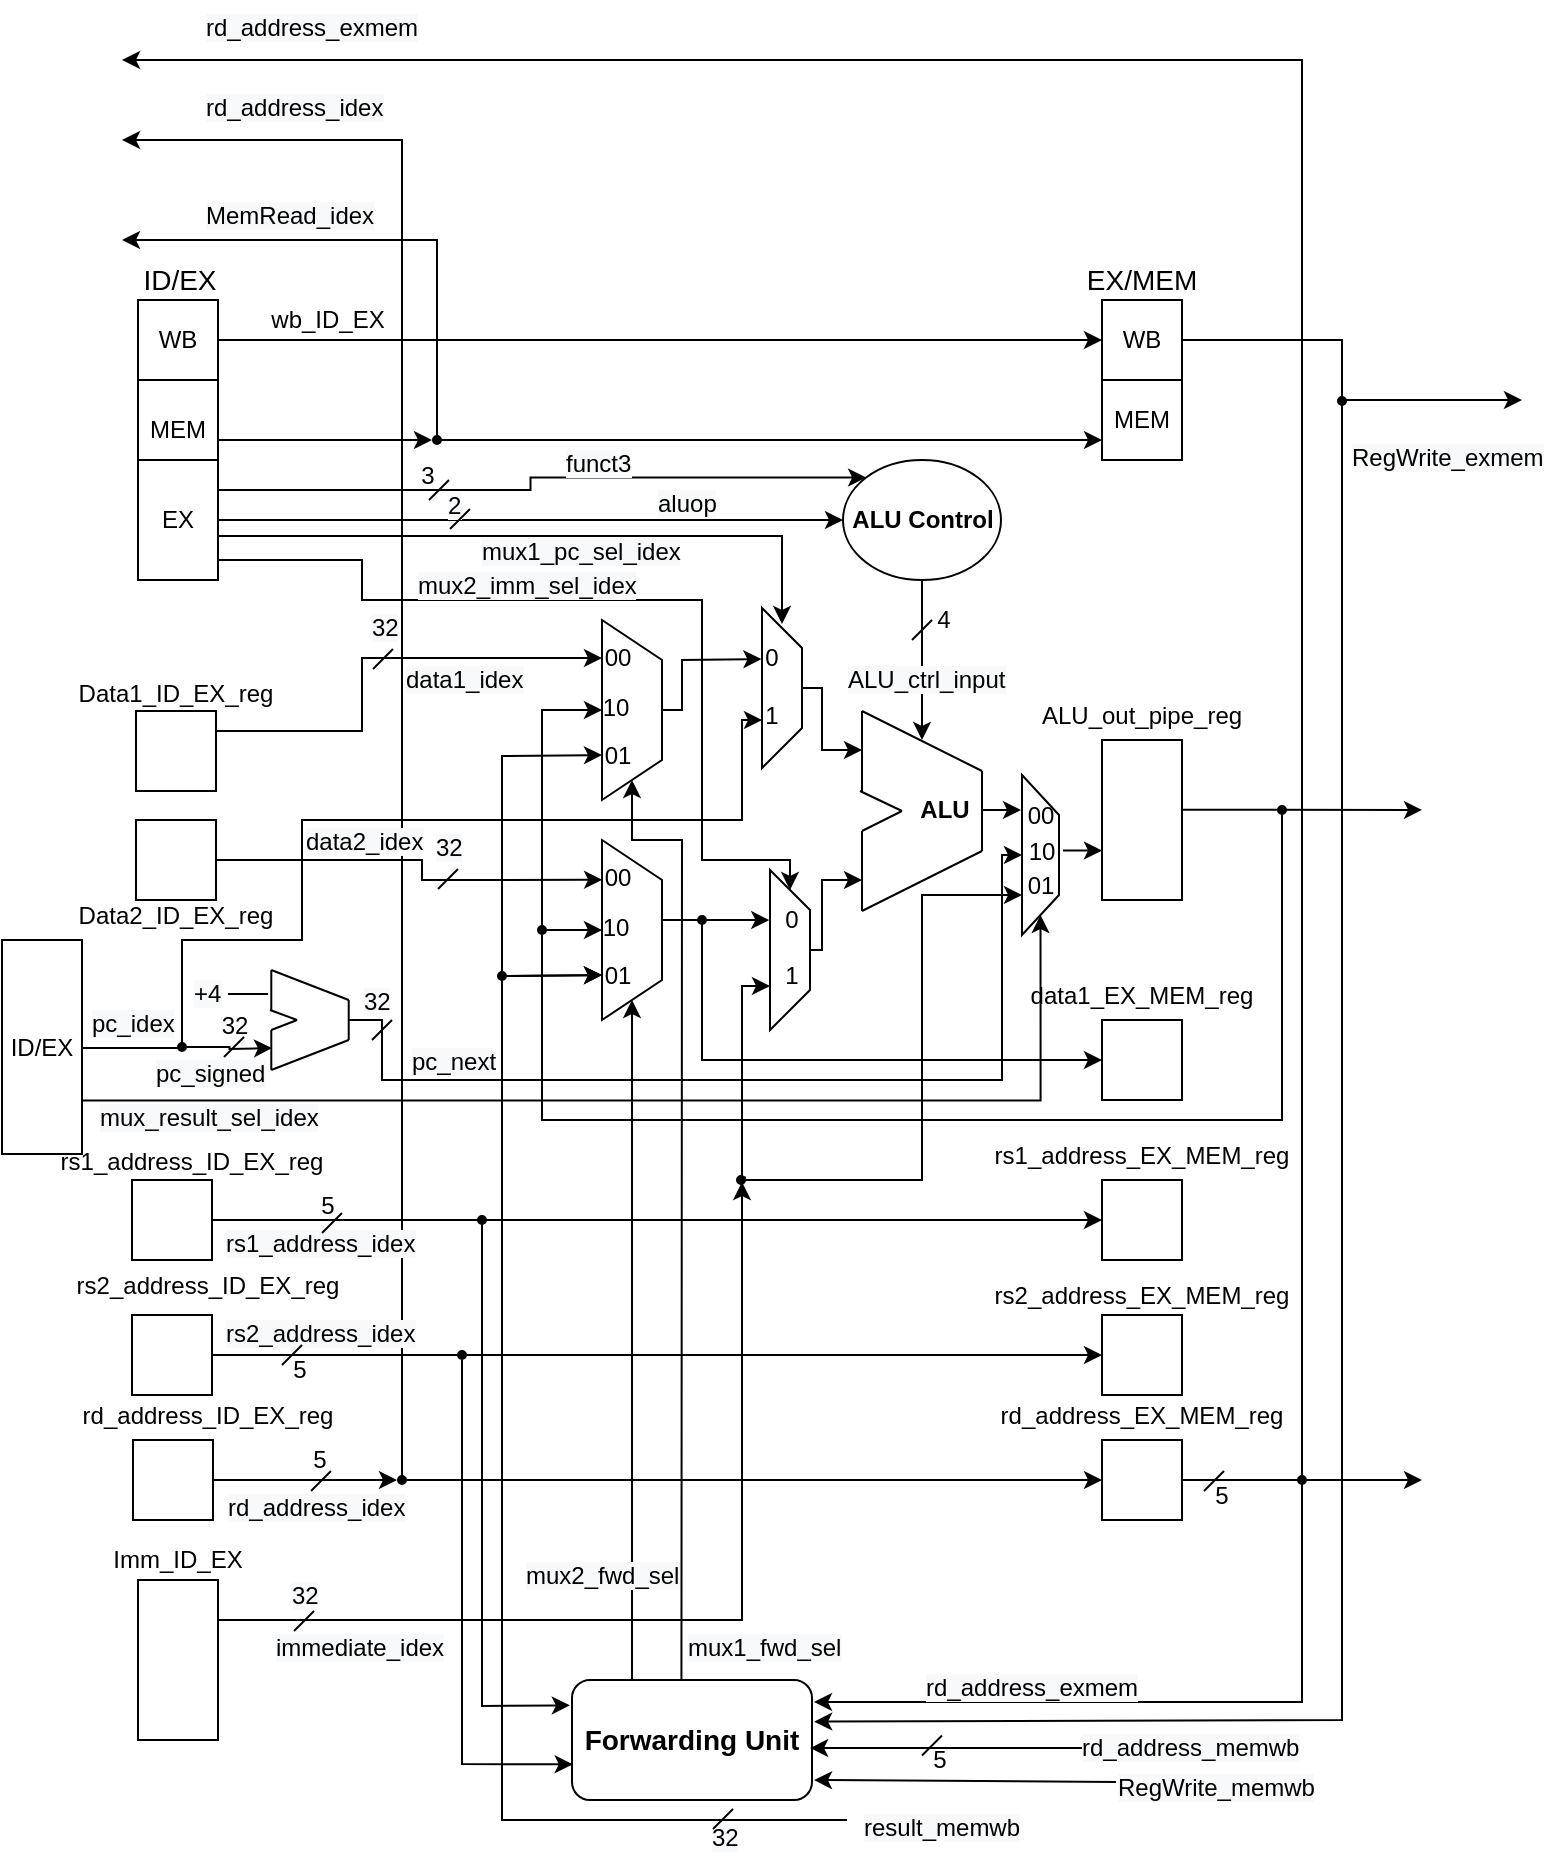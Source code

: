 <mxfile version="14.4.2" type="device"><diagram id="hle97oaCMLHNh0WZ-bmJ" name="Page-1"><mxGraphModel dx="868" dy="450" grid="1" gridSize="10" guides="1" tooltips="1" connect="1" arrows="1" fold="1" page="1" pageScale="1" pageWidth="827" pageHeight="1169" math="0" shadow="0"><root><mxCell id="0"/><mxCell id="1" parent="0"/><mxCell id="GjFMXu09F9s_h9GhVOGw-6" style="edgeStyle=orthogonalEdgeStyle;rounded=0;orthogonalLoop=1;jettySize=auto;html=1;exitX=1;exitY=0.25;exitDx=0;exitDy=0;entryX=0;entryY=0.75;entryDx=0;entryDy=0;" parent="1" source="W2EI8qkV9uwipQr82Omg-199" target="W2EI8qkV9uwipQr82Omg-107" edge="1"><mxGeometry relative="1" as="geometry"><mxPoint x="1020" y="580" as="targetPoint"/><Array as="points"><mxPoint x="1000" y="583"/></Array></mxGeometry></mxCell><mxCell id="W2EI8qkV9uwipQr82Omg-27" value="" style="rounded=0;whiteSpace=wrap;html=1;" parent="1" vertex="1"><mxGeometry x="698" y="880" width="40" height="80" as="geometry"/></mxCell><mxCell id="W2EI8qkV9uwipQr82Omg-28" value="Imm_ID_EX&lt;br&gt;" style="text;html=1;strokeColor=none;fillColor=none;align=center;verticalAlign=middle;whiteSpace=wrap;rounded=0;" parent="1" vertex="1"><mxGeometry x="688" y="860" width="60" height="20" as="geometry"/></mxCell><mxCell id="GjFMXu09F9s_h9GhVOGw-7" style="edgeStyle=orthogonalEdgeStyle;rounded=0;orthogonalLoop=1;jettySize=auto;html=1;exitX=1;exitY=0.25;exitDx=0;exitDy=0;" parent="1" source="W2EI8qkV9uwipQr82Omg-42" edge="1"><mxGeometry relative="1" as="geometry"><mxPoint x="930" y="419" as="targetPoint"/><Array as="points"><mxPoint x="810" y="456"/><mxPoint x="810" y="419"/></Array></mxGeometry></mxCell><mxCell id="W2EI8qkV9uwipQr82Omg-42" value="" style="rounded=0;whiteSpace=wrap;html=1;" parent="1" vertex="1"><mxGeometry x="697" y="445.5" width="40" height="40" as="geometry"/></mxCell><mxCell id="W2EI8qkV9uwipQr82Omg-43" value="" style="rounded=0;whiteSpace=wrap;html=1;" parent="1" vertex="1"><mxGeometry x="697" y="500" width="40" height="40" as="geometry"/></mxCell><mxCell id="W2EI8qkV9uwipQr82Omg-44" value="Data1_ID_EX_reg" style="text;html=1;strokeColor=none;fillColor=none;align=center;verticalAlign=middle;whiteSpace=wrap;rounded=0;" parent="1" vertex="1"><mxGeometry x="697" y="427" width="40" height="20" as="geometry"/></mxCell><mxCell id="W2EI8qkV9uwipQr82Omg-45" value="Data2_ID_EX_reg&lt;br&gt;" style="text;html=1;strokeColor=none;fillColor=none;align=center;verticalAlign=middle;whiteSpace=wrap;rounded=0;" parent="1" vertex="1"><mxGeometry x="697" y="537.5" width="40" height="20" as="geometry"/></mxCell><mxCell id="W2EI8qkV9uwipQr82Omg-52" style="edgeStyle=orthogonalEdgeStyle;rounded=0;orthogonalLoop=1;jettySize=auto;html=1;" parent="1" source="W2EI8qkV9uwipQr82Omg-53" edge="1"><mxGeometry relative="1" as="geometry"><mxPoint x="1090" y="460" as="targetPoint"/></mxGeometry></mxCell><mxCell id="W2EI8qkV9uwipQr82Omg-53" value="&lt;b&gt;ALU Control&lt;/b&gt;" style="ellipse;whiteSpace=wrap;html=1;" parent="1" vertex="1"><mxGeometry x="1050.5" y="320" width="79" height="60" as="geometry"/></mxCell><mxCell id="W2EI8qkV9uwipQr82Omg-54" value="" style="rounded=0;whiteSpace=wrap;html=1;" parent="1" vertex="1"><mxGeometry x="1180" y="460" width="40" height="80" as="geometry"/></mxCell><mxCell id="W2EI8qkV9uwipQr82Omg-55" value="ALU_out_pipe_reg&lt;br&gt;" style="text;html=1;strokeColor=none;fillColor=none;align=center;verticalAlign=middle;whiteSpace=wrap;rounded=0;" parent="1" vertex="1"><mxGeometry x="1180" y="437.5" width="40" height="20" as="geometry"/></mxCell><mxCell id="W2EI8qkV9uwipQr82Omg-57" value="&lt;font style=&quot;font-size: 14px&quot;&gt;ID/EX&lt;/font&gt;" style="text;html=1;strokeColor=none;fillColor=none;align=center;verticalAlign=middle;whiteSpace=wrap;rounded=0;dashed=1;" parent="1" vertex="1"><mxGeometry x="699" y="220" width="40" height="20" as="geometry"/></mxCell><mxCell id="W2EI8qkV9uwipQr82Omg-58" value="&lt;font style=&quot;font-size: 14px&quot;&gt;EX/MEM&lt;/font&gt;" style="text;html=1;strokeColor=none;fillColor=none;align=center;verticalAlign=middle;whiteSpace=wrap;rounded=0;dashed=1;" parent="1" vertex="1"><mxGeometry x="1180" y="220" width="40" height="20" as="geometry"/></mxCell><mxCell id="W2EI8qkV9uwipQr82Omg-59" value="" style="endArrow=classic;html=1;exitX=0.965;exitY=0.457;exitDx=0;exitDy=0;exitPerimeter=0;entryX=0;entryY=0.281;entryDx=0;entryDy=0;entryPerimeter=0;" parent="1" edge="1"><mxGeometry width="50" height="50" relative="1" as="geometry"><mxPoint x="1219.53" y="494.92" as="sourcePoint"/><mxPoint x="1340" y="494.96" as="targetPoint"/></mxGeometry></mxCell><mxCell id="W2EI8qkV9uwipQr82Omg-66" value="" style="endArrow=classic;html=1;entryX=0.313;entryY=1.018;entryDx=0;entryDy=0;entryPerimeter=0;" parent="1" target="W2EI8qkV9uwipQr82Omg-104" edge="1"><mxGeometry width="50" height="50" relative="1" as="geometry"><mxPoint x="960" y="550" as="sourcePoint"/><mxPoint x="990" y="550" as="targetPoint"/></mxGeometry></mxCell><mxCell id="W2EI8qkV9uwipQr82Omg-67" value="" style="group" parent="1" vertex="1" connectable="0"><mxGeometry x="1059" y="445.5" width="62" height="100" as="geometry"/></mxCell><mxCell id="W2EI8qkV9uwipQr82Omg-68" value="" style="group" parent="W2EI8qkV9uwipQr82Omg-67" vertex="1" connectable="0"><mxGeometry width="61" height="100" as="geometry"/></mxCell><mxCell id="W2EI8qkV9uwipQr82Omg-69" value="" style="endArrow=none;html=1;" parent="W2EI8qkV9uwipQr82Omg-68" edge="1"><mxGeometry width="50" height="50" relative="1" as="geometry"><mxPoint x="1" y="100" as="sourcePoint"/><mxPoint x="61" y="70" as="targetPoint"/></mxGeometry></mxCell><mxCell id="W2EI8qkV9uwipQr82Omg-70" value="" style="endArrow=none;html=1;" parent="W2EI8qkV9uwipQr82Omg-68" edge="1"><mxGeometry width="50" height="50" relative="1" as="geometry"><mxPoint x="61" y="70" as="sourcePoint"/><mxPoint x="61" y="30" as="targetPoint"/></mxGeometry></mxCell><mxCell id="W2EI8qkV9uwipQr82Omg-71" value="" style="endArrow=none;html=1;" parent="W2EI8qkV9uwipQr82Omg-68" edge="1"><mxGeometry width="50" height="50" relative="1" as="geometry"><mxPoint x="1" as="sourcePoint"/><mxPoint x="61" y="30" as="targetPoint"/></mxGeometry></mxCell><mxCell id="W2EI8qkV9uwipQr82Omg-72" value="" style="endArrow=none;html=1;" parent="W2EI8qkV9uwipQr82Omg-68" edge="1"><mxGeometry width="50" height="50" relative="1" as="geometry"><mxPoint y="40" as="sourcePoint"/><mxPoint x="21" y="50" as="targetPoint"/></mxGeometry></mxCell><mxCell id="W2EI8qkV9uwipQr82Omg-73" value="" style="endArrow=none;html=1;" parent="W2EI8qkV9uwipQr82Omg-68" edge="1"><mxGeometry width="50" height="50" relative="1" as="geometry"><mxPoint x="1" y="60" as="sourcePoint"/><mxPoint x="21" y="50" as="targetPoint"/></mxGeometry></mxCell><mxCell id="W2EI8qkV9uwipQr82Omg-74" value="" style="endArrow=none;html=1;" parent="W2EI8qkV9uwipQr82Omg-68" edge="1"><mxGeometry width="50" height="50" relative="1" as="geometry"><mxPoint x="1" y="40" as="sourcePoint"/><mxPoint x="1" as="targetPoint"/></mxGeometry></mxCell><mxCell id="W2EI8qkV9uwipQr82Omg-75" value="" style="endArrow=none;html=1;" parent="W2EI8qkV9uwipQr82Omg-68" edge="1"><mxGeometry width="50" height="50" relative="1" as="geometry"><mxPoint x="1" y="100" as="sourcePoint"/><mxPoint x="1" y="60" as="targetPoint"/></mxGeometry></mxCell><mxCell id="W2EI8qkV9uwipQr82Omg-76" value="&lt;b&gt;ALU&lt;/b&gt;" style="text;html=1;align=center;verticalAlign=middle;resizable=0;points=[];autosize=1;" parent="W2EI8qkV9uwipQr82Omg-67" vertex="1"><mxGeometry x="22" y="39" width="40" height="20" as="geometry"/></mxCell><mxCell id="W2EI8qkV9uwipQr82Omg-189" value="" style="endArrow=classic;html=1;" parent="W2EI8qkV9uwipQr82Omg-67" edge="1"><mxGeometry width="50" height="50" relative="1" as="geometry"><mxPoint x="61" y="49.5" as="sourcePoint"/><mxPoint x="80.5" y="49.5" as="targetPoint"/></mxGeometry></mxCell><mxCell id="QcSROXPlZHxudgy1ANzu-9" style="edgeStyle=orthogonalEdgeStyle;rounded=0;orthogonalLoop=1;jettySize=auto;html=1;exitX=1;exitY=0.5;exitDx=0;exitDy=0;entryX=0;entryY=0.5;entryDx=0;entryDy=0;" parent="1" source="W2EI8qkV9uwipQr82Omg-77" target="W2EI8qkV9uwipQr82Omg-78" edge="1"><mxGeometry relative="1" as="geometry"/></mxCell><mxCell id="W2EI8qkV9uwipQr82Omg-77" value="WB" style="rounded=0;whiteSpace=wrap;html=1;" parent="1" vertex="1"><mxGeometry x="698" y="240" width="40" height="40" as="geometry"/></mxCell><mxCell id="GjFMXu09F9s_h9GhVOGw-82" style="edgeStyle=orthogonalEdgeStyle;rounded=0;orthogonalLoop=1;jettySize=auto;html=1;exitX=1;exitY=0.5;exitDx=0;exitDy=0;" parent="1" source="W2EI8qkV9uwipQr82Omg-78" edge="1"><mxGeometry relative="1" as="geometry"><mxPoint x="1390" y="290" as="targetPoint"/><Array as="points"><mxPoint x="1300" y="260"/><mxPoint x="1300" y="290"/></Array></mxGeometry></mxCell><mxCell id="W2EI8qkV9uwipQr82Omg-78" value="WB" style="rounded=0;whiteSpace=wrap;html=1;" parent="1" vertex="1"><mxGeometry x="1180" y="240" width="40" height="40" as="geometry"/></mxCell><mxCell id="W2EI8qkV9uwipQr82Omg-79" value="MEM" style="rounded=0;whiteSpace=wrap;html=1;" parent="1" vertex="1"><mxGeometry x="1180" y="280" width="40" height="40" as="geometry"/></mxCell><mxCell id="W2EI8qkV9uwipQr82Omg-206" style="edgeStyle=orthogonalEdgeStyle;rounded=0;orthogonalLoop=1;jettySize=auto;html=1;exitX=1;exitY=0.5;exitDx=0;exitDy=0;" parent="1" source="W2EI8qkV9uwipQr82Omg-208" target="W2EI8qkV9uwipQr82Omg-79" edge="1"><mxGeometry relative="1" as="geometry"><Array as="points"><mxPoint x="1040" y="310"/><mxPoint x="1040" y="310"/></Array></mxGeometry></mxCell><mxCell id="W2EI8qkV9uwipQr82Omg-80" value="MEM" style="rounded=0;whiteSpace=wrap;html=1;" parent="1" vertex="1"><mxGeometry x="698" y="280" width="40" height="50" as="geometry"/></mxCell><mxCell id="GjFMXu09F9s_h9GhVOGw-5" style="edgeStyle=orthogonalEdgeStyle;rounded=0;orthogonalLoop=1;jettySize=auto;html=1;exitX=1;exitY=0.75;exitDx=0;exitDy=0;entryX=0;entryY=0.5;entryDx=0;entryDy=0;" parent="1" source="W2EI8qkV9uwipQr82Omg-81" target="W2EI8qkV9uwipQr82Omg-104" edge="1"><mxGeometry relative="1" as="geometry"><Array as="points"><mxPoint x="738" y="370"/><mxPoint x="810" y="370"/><mxPoint x="810" y="390"/><mxPoint x="980" y="390"/><mxPoint x="980" y="520"/><mxPoint x="1024" y="520"/></Array></mxGeometry></mxCell><mxCell id="GjFMXu09F9s_h9GhVOGw-111" style="edgeStyle=orthogonalEdgeStyle;rounded=0;orthogonalLoop=1;jettySize=auto;html=1;entryX=0;entryY=0.5;entryDx=0;entryDy=0;" parent="1" source="W2EI8qkV9uwipQr82Omg-81" edge="1"><mxGeometry relative="1" as="geometry"><mxPoint x="800" y="363" as="sourcePoint"/><mxPoint x="1020" y="402" as="targetPoint"/><Array as="points"><mxPoint x="1020" y="358"/></Array></mxGeometry></mxCell><mxCell id="GjFMXu09F9s_h9GhVOGw-112" style="edgeStyle=orthogonalEdgeStyle;rounded=0;orthogonalLoop=1;jettySize=auto;html=1;exitX=1;exitY=0.5;exitDx=0;exitDy=0;entryX=0;entryY=0.5;entryDx=0;entryDy=0;" parent="1" source="W2EI8qkV9uwipQr82Omg-81" target="W2EI8qkV9uwipQr82Omg-53" edge="1"><mxGeometry relative="1" as="geometry"/></mxCell><mxCell id="GjFMXu09F9s_h9GhVOGw-113" style="edgeStyle=orthogonalEdgeStyle;rounded=0;orthogonalLoop=1;jettySize=auto;html=1;exitX=1;exitY=0.25;exitDx=0;exitDy=0;entryX=0;entryY=0;entryDx=0;entryDy=0;" parent="1" source="W2EI8qkV9uwipQr82Omg-81" target="W2EI8qkV9uwipQr82Omg-53" edge="1"><mxGeometry relative="1" as="geometry"/></mxCell><mxCell id="W2EI8qkV9uwipQr82Omg-81" value="EX" style="rounded=0;whiteSpace=wrap;html=1;" parent="1" vertex="1"><mxGeometry x="698" y="320" width="40" height="60" as="geometry"/></mxCell><mxCell id="W2EI8qkV9uwipQr82Omg-82" value="wb_ID_EX" style="text;html=1;strokeColor=none;fillColor=none;align=center;verticalAlign=middle;whiteSpace=wrap;rounded=0;" parent="1" vertex="1"><mxGeometry x="773" y="240" width="40" height="20" as="geometry"/></mxCell><mxCell id="W2EI8qkV9uwipQr82Omg-86" value="" style="rounded=0;whiteSpace=wrap;html=1;" parent="1" vertex="1"><mxGeometry x="697" y="500" width="40" height="40" as="geometry"/></mxCell><mxCell id="W2EI8qkV9uwipQr82Omg-87" value="" style="rounded=0;whiteSpace=wrap;html=1;" parent="1" vertex="1"><mxGeometry x="695" y="680" width="40" height="40" as="geometry"/></mxCell><mxCell id="W2EI8qkV9uwipQr82Omg-88" value="" style="rounded=0;whiteSpace=wrap;html=1;" parent="1" vertex="1"><mxGeometry x="695" y="747.5" width="40" height="40" as="geometry"/></mxCell><mxCell id="W2EI8qkV9uwipQr82Omg-89" value="" style="endArrow=classic;html=1;exitX=1;exitY=0.5;exitDx=0;exitDy=0;" parent="1" source="W2EI8qkV9uwipQr82Omg-87" edge="1"><mxGeometry width="50" height="50" relative="1" as="geometry"><mxPoint x="970" y="750" as="sourcePoint"/><mxPoint x="1180" y="700" as="targetPoint"/></mxGeometry></mxCell><mxCell id="W2EI8qkV9uwipQr82Omg-90" value="" style="endArrow=classic;html=1;exitX=1;exitY=0.5;exitDx=0;exitDy=0;entryX=0;entryY=0.5;entryDx=0;entryDy=0;" parent="1" source="W2EI8qkV9uwipQr82Omg-88" target="W2EI8qkV9uwipQr82Omg-140" edge="1"><mxGeometry width="50" height="50" relative="1" as="geometry"><mxPoint x="890" y="790" as="sourcePoint"/><mxPoint x="1180" y="750" as="targetPoint"/></mxGeometry></mxCell><mxCell id="W2EI8qkV9uwipQr82Omg-91" value="rs1_address_ID_EX_reg" style="text;html=1;strokeColor=none;fillColor=none;align=center;verticalAlign=middle;whiteSpace=wrap;rounded=0;" parent="1" vertex="1"><mxGeometry x="705" y="660.5" width="40" height="20" as="geometry"/></mxCell><mxCell id="W2EI8qkV9uwipQr82Omg-92" value="rs2_address_ID_EX_reg" style="text;html=1;strokeColor=none;fillColor=none;align=center;verticalAlign=middle;whiteSpace=wrap;rounded=0;" parent="1" vertex="1"><mxGeometry x="713" y="722.5" width="40" height="20" as="geometry"/></mxCell><mxCell id="W2EI8qkV9uwipQr82Omg-101" value="" style="endArrow=classic;html=1;rounded=0;" parent="1" edge="1"><mxGeometry width="50" height="50" relative="1" as="geometry"><mxPoint x="980" y="550" as="sourcePoint"/><mxPoint x="1180" y="620" as="targetPoint"/><Array as="points"><mxPoint x="980" y="620"/></Array></mxGeometry></mxCell><mxCell id="W2EI8qkV9uwipQr82Omg-102" value="" style="verticalLabelPosition=bottom;shadow=0;dashed=0;align=center;html=1;verticalAlign=top;shape=mxgraph.electrical.logic_gates.inverting_contact;fillColor=#000000;" parent="1" vertex="1"><mxGeometry x="977.5" y="547.5" width="5" height="5" as="geometry"/></mxCell><mxCell id="W2EI8qkV9uwipQr82Omg-104" value="" style="shape=trapezoid;perimeter=trapezoidPerimeter;whiteSpace=wrap;html=1;fixedSize=1;fillColor=#FFFFFF;direction=south;" parent="1" vertex="1"><mxGeometry x="1014" y="525" width="20" height="80" as="geometry"/></mxCell><mxCell id="W2EI8qkV9uwipQr82Omg-105" value="" style="endArrow=classic;html=1;exitX=0.5;exitY=0;exitDx=0;exitDy=0;rounded=0;" parent="1" source="W2EI8qkV9uwipQr82Omg-104" edge="1"><mxGeometry width="50" height="50" relative="1" as="geometry"><mxPoint x="1000" y="615" as="sourcePoint"/><mxPoint x="1060" y="530" as="targetPoint"/><Array as="points"><mxPoint x="1040" y="565"/><mxPoint x="1040" y="530"/></Array></mxGeometry></mxCell><mxCell id="W2EI8qkV9uwipQr82Omg-106" value="0" style="text;html=1;strokeColor=none;fillColor=none;align=center;verticalAlign=middle;whiteSpace=wrap;rounded=0;" parent="1" vertex="1"><mxGeometry x="1005" y="540" width="40" height="20" as="geometry"/></mxCell><mxCell id="W2EI8qkV9uwipQr82Omg-107" value="1" style="text;html=1;strokeColor=none;fillColor=none;align=center;verticalAlign=middle;whiteSpace=wrap;rounded=0;" parent="1" vertex="1"><mxGeometry x="1014" y="568" width="22" height="20" as="geometry"/></mxCell><mxCell id="W2EI8qkV9uwipQr82Omg-108" value="" style="endArrow=none;html=1;" parent="1" edge="1"><mxGeometry width="50" height="50" relative="1" as="geometry"><mxPoint x="1085" y="410" as="sourcePoint"/><mxPoint x="1095" y="400" as="targetPoint"/></mxGeometry></mxCell><mxCell id="W2EI8qkV9uwipQr82Omg-109" value="4" style="text;html=1;strokeColor=none;fillColor=none;align=center;verticalAlign=middle;whiteSpace=wrap;rounded=0;" parent="1" vertex="1"><mxGeometry x="1081" y="390" width="40" height="20" as="geometry"/></mxCell><mxCell id="W2EI8qkV9uwipQr82Omg-110" value="" style="shape=trapezoid;perimeter=trapezoidPerimeter;whiteSpace=wrap;html=1;fixedSize=1;fillColor=#FFFFFF;direction=south;" parent="1" vertex="1"><mxGeometry x="1010" y="394" width="20" height="80" as="geometry"/></mxCell><mxCell id="W2EI8qkV9uwipQr82Omg-111" value="" style="endArrow=classic;html=1;exitX=0.5;exitY=0;exitDx=0;exitDy=0;rounded=0;" parent="1" source="W2EI8qkV9uwipQr82Omg-110" edge="1"><mxGeometry width="50" height="50" relative="1" as="geometry"><mxPoint x="1000" y="515" as="sourcePoint"/><mxPoint x="1060" y="465" as="targetPoint"/><Array as="points"><mxPoint x="1040" y="434"/><mxPoint x="1040" y="465"/></Array></mxGeometry></mxCell><mxCell id="W2EI8qkV9uwipQr82Omg-112" value="0" style="text;html=1;strokeColor=none;fillColor=none;align=center;verticalAlign=middle;whiteSpace=wrap;rounded=0;" parent="1" vertex="1"><mxGeometry x="995" y="409" width="40" height="20" as="geometry"/></mxCell><mxCell id="W2EI8qkV9uwipQr82Omg-113" value="1" style="text;html=1;strokeColor=none;fillColor=none;align=center;verticalAlign=middle;whiteSpace=wrap;rounded=0;" parent="1" vertex="1"><mxGeometry x="995" y="438" width="40" height="20" as="geometry"/></mxCell><mxCell id="W2EI8qkV9uwipQr82Omg-114" value="" style="endArrow=classic;html=1;entryX=1;entryY=0.5;entryDx=0;entryDy=0;exitX=0.25;exitY=0;exitDx=0;exitDy=0;" parent="1" source="W2EI8qkV9uwipQr82Omg-115" target="W2EI8qkV9uwipQr82Omg-117" edge="1"><mxGeometry width="50" height="50" relative="1" as="geometry"><mxPoint x="945" y="850" as="sourcePoint"/><mxPoint x="944.66" y="593.97" as="targetPoint"/></mxGeometry></mxCell><mxCell id="W2EI8qkV9uwipQr82Omg-115" value="&lt;b&gt;&lt;font style=&quot;font-size: 14px&quot;&gt;Forwarding Unit&lt;/font&gt;&lt;/b&gt;" style="rounded=1;whiteSpace=wrap;html=1;" parent="1" vertex="1"><mxGeometry x="915" y="930" width="120" height="60" as="geometry"/></mxCell><mxCell id="W2EI8qkV9uwipQr82Omg-116" value="" style="endArrow=classic;html=1;entryX=1;entryY=0.5;entryDx=0;entryDy=0;rounded=0;exitX=0.456;exitY=-0.003;exitDx=0;exitDy=0;exitPerimeter=0;" parent="1" source="W2EI8qkV9uwipQr82Omg-115" target="W2EI8qkV9uwipQr82Omg-123" edge="1"><mxGeometry width="50" height="50" relative="1" as="geometry"><mxPoint x="970" y="780" as="sourcePoint"/><mxPoint x="1070" y="750" as="targetPoint"/><Array as="points"><mxPoint x="970" y="510"/><mxPoint x="945" y="510"/></Array></mxGeometry></mxCell><mxCell id="W2EI8qkV9uwipQr82Omg-117" value="" style="shape=trapezoid;perimeter=trapezoidPerimeter;whiteSpace=wrap;html=1;fixedSize=1;fillColor=#FFFFFF;direction=south;" parent="1" vertex="1"><mxGeometry x="930" y="510" width="30" height="90" as="geometry"/></mxCell><mxCell id="W2EI8qkV9uwipQr82Omg-118" value="00" style="text;html=1;strokeColor=none;fillColor=none;align=center;verticalAlign=middle;whiteSpace=wrap;rounded=0;" parent="1" vertex="1"><mxGeometry x="918" y="519" width="40" height="20" as="geometry"/></mxCell><mxCell id="W2EI8qkV9uwipQr82Omg-119" value="01" style="text;html=1;strokeColor=none;fillColor=none;align=center;verticalAlign=middle;whiteSpace=wrap;rounded=0;" parent="1" vertex="1"><mxGeometry x="918" y="568" width="40" height="20" as="geometry"/></mxCell><mxCell id="W2EI8qkV9uwipQr82Omg-120" value="10&lt;br&gt;" style="text;html=1;strokeColor=none;fillColor=none;align=center;verticalAlign=middle;whiteSpace=wrap;rounded=0;" parent="1" vertex="1"><mxGeometry x="917" y="544" width="40" height="20" as="geometry"/></mxCell><mxCell id="W2EI8qkV9uwipQr82Omg-122" value="" style="group" parent="1" vertex="1" connectable="0"><mxGeometry x="917" y="400" width="43" height="90" as="geometry"/></mxCell><mxCell id="W2EI8qkV9uwipQr82Omg-123" value="" style="shape=trapezoid;perimeter=trapezoidPerimeter;whiteSpace=wrap;html=1;fixedSize=1;fillColor=#FFFFFF;direction=south;" parent="W2EI8qkV9uwipQr82Omg-122" vertex="1"><mxGeometry x="13" width="30" height="90" as="geometry"/></mxCell><mxCell id="W2EI8qkV9uwipQr82Omg-124" value="00" style="text;html=1;strokeColor=none;fillColor=none;align=center;verticalAlign=middle;whiteSpace=wrap;rounded=0;" parent="W2EI8qkV9uwipQr82Omg-122" vertex="1"><mxGeometry x="1" y="9" width="40" height="20" as="geometry"/></mxCell><mxCell id="W2EI8qkV9uwipQr82Omg-125" value="01" style="text;html=1;strokeColor=none;fillColor=none;align=center;verticalAlign=middle;whiteSpace=wrap;rounded=0;" parent="W2EI8qkV9uwipQr82Omg-122" vertex="1"><mxGeometry x="1" y="58" width="40" height="20" as="geometry"/></mxCell><mxCell id="W2EI8qkV9uwipQr82Omg-126" value="10&lt;br&gt;" style="text;html=1;strokeColor=none;fillColor=none;align=center;verticalAlign=middle;whiteSpace=wrap;rounded=0;" parent="W2EI8qkV9uwipQr82Omg-122" vertex="1"><mxGeometry y="34" width="40" height="20" as="geometry"/></mxCell><mxCell id="W2EI8qkV9uwipQr82Omg-127" value="" style="endArrow=classic;html=1;exitX=0.5;exitY=0;exitDx=0;exitDy=0;entryX=0.319;entryY=1.015;entryDx=0;entryDy=0;entryPerimeter=0;rounded=0;" parent="1" source="W2EI8qkV9uwipQr82Omg-123" target="W2EI8qkV9uwipQr82Omg-110" edge="1"><mxGeometry width="50" height="50" relative="1" as="geometry"><mxPoint x="980" y="460" as="sourcePoint"/><mxPoint x="1030" y="410" as="targetPoint"/><Array as="points"><mxPoint x="970" y="445"/><mxPoint x="970" y="420"/></Array></mxGeometry></mxCell><mxCell id="W2EI8qkV9uwipQr82Omg-128" value="" style="endArrow=classic;html=1;entryX=0.221;entryY=0.998;entryDx=0;entryDy=0;entryPerimeter=0;exitX=1;exitY=0.5;exitDx=0;exitDy=0;rounded=0;" parent="1" source="W2EI8qkV9uwipQr82Omg-86" target="W2EI8qkV9uwipQr82Omg-117" edge="1"><mxGeometry width="50" height="50" relative="1" as="geometry"><mxPoint x="830" y="600" as="sourcePoint"/><mxPoint x="880" y="550" as="targetPoint"/><Array as="points"><mxPoint x="820" y="520"/><mxPoint x="840" y="520"/><mxPoint x="840" y="530"/></Array></mxGeometry></mxCell><mxCell id="W2EI8qkV9uwipQr82Omg-129" value="" style="endArrow=classic;html=1;entryX=0.5;entryY=1;entryDx=0;entryDy=0;rounded=0;" parent="1" target="W2EI8qkV9uwipQr82Omg-123" edge="1"><mxGeometry width="50" height="50" relative="1" as="geometry"><mxPoint x="1270" y="495" as="sourcePoint"/><mxPoint x="900" y="440" as="targetPoint"/><Array as="points"><mxPoint x="1270" y="650"/><mxPoint x="900" y="650"/><mxPoint x="900" y="445"/></Array></mxGeometry></mxCell><mxCell id="W2EI8qkV9uwipQr82Omg-130" value="" style="endArrow=classic;html=1;entryX=0.5;entryY=1;entryDx=0;entryDy=0;" parent="1" target="W2EI8qkV9uwipQr82Omg-117" edge="1"><mxGeometry width="50" height="50" relative="1" as="geometry"><mxPoint x="900" y="555" as="sourcePoint"/><mxPoint x="910" y="550" as="targetPoint"/></mxGeometry></mxCell><mxCell id="W2EI8qkV9uwipQr82Omg-133" value="" style="verticalLabelPosition=bottom;shadow=0;dashed=0;align=center;html=1;verticalAlign=top;shape=mxgraph.electrical.logic_gates.inverting_contact;fillColor=#000000;" parent="1" vertex="1"><mxGeometry x="897.5" y="552.5" width="5" height="5" as="geometry"/></mxCell><mxCell id="W2EI8qkV9uwipQr82Omg-134" value="" style="endArrow=classic;html=1;entryX=0.75;entryY=1;entryDx=0;entryDy=0;" parent="1" target="W2EI8qkV9uwipQr82Omg-117" edge="1"><mxGeometry width="50" height="50" relative="1" as="geometry"><mxPoint x="880" y="578" as="sourcePoint"/><mxPoint x="880" y="610" as="targetPoint"/></mxGeometry></mxCell><mxCell id="W2EI8qkV9uwipQr82Omg-135" value="" style="verticalLabelPosition=bottom;shadow=0;dashed=0;align=center;html=1;verticalAlign=top;shape=mxgraph.electrical.logic_gates.inverting_contact;fillColor=#000000;" parent="1" vertex="1"><mxGeometry x="877.5" y="575.5" width="5" height="5" as="geometry"/></mxCell><mxCell id="W2EI8qkV9uwipQr82Omg-137" value="" style="endArrow=classic;html=1;entryX=-0.009;entryY=0.211;entryDx=0;entryDy=0;entryPerimeter=0;rounded=0;" parent="1" target="W2EI8qkV9uwipQr82Omg-115" edge="1"><mxGeometry width="50" height="50" relative="1" as="geometry"><mxPoint x="870" y="700" as="sourcePoint"/><mxPoint x="870" y="800" as="targetPoint"/><Array as="points"><mxPoint x="870" y="800"/><mxPoint x="870" y="943"/></Array></mxGeometry></mxCell><mxCell id="W2EI8qkV9uwipQr82Omg-138" value="" style="endArrow=classic;html=1;entryX=0.003;entryY=0.703;entryDx=0;entryDy=0;entryPerimeter=0;rounded=0;" parent="1" source="W2EI8qkV9uwipQr82Omg-157" target="W2EI8qkV9uwipQr82Omg-115" edge="1"><mxGeometry width="50" height="50" relative="1" as="geometry"><mxPoint x="860" y="750" as="sourcePoint"/><mxPoint x="870" y="820" as="targetPoint"/><Array as="points"><mxPoint x="860" y="830"/><mxPoint x="860" y="972"/></Array></mxGeometry></mxCell><mxCell id="W2EI8qkV9uwipQr82Omg-139" value="" style="rounded=0;whiteSpace=wrap;html=1;" parent="1" vertex="1"><mxGeometry x="1180" y="680" width="40" height="40" as="geometry"/></mxCell><mxCell id="W2EI8qkV9uwipQr82Omg-140" value="" style="rounded=0;whiteSpace=wrap;html=1;" parent="1" vertex="1"><mxGeometry x="1180" y="747.5" width="40" height="40" as="geometry"/></mxCell><mxCell id="W2EI8qkV9uwipQr82Omg-141" value="rs1_address_EX_MEM_reg" style="text;html=1;strokeColor=none;fillColor=none;align=center;verticalAlign=middle;whiteSpace=wrap;rounded=0;" parent="1" vertex="1"><mxGeometry x="1180" y="657.5" width="40" height="20" as="geometry"/></mxCell><mxCell id="W2EI8qkV9uwipQr82Omg-142" value="rs2_address_EX_MEM_reg" style="text;html=1;strokeColor=none;fillColor=none;align=center;verticalAlign=middle;whiteSpace=wrap;rounded=0;" parent="1" vertex="1"><mxGeometry x="1180" y="727.5" width="40" height="20" as="geometry"/></mxCell><mxCell id="W2EI8qkV9uwipQr82Omg-143" value="" style="rounded=0;whiteSpace=wrap;html=1;" parent="1" vertex="1"><mxGeometry x="695.5" y="810" width="40" height="40" as="geometry"/></mxCell><mxCell id="W2EI8qkV9uwipQr82Omg-146" value="rd_address_ID_EX_reg" style="text;html=1;strokeColor=none;fillColor=none;align=center;verticalAlign=middle;whiteSpace=wrap;rounded=0;" parent="1" vertex="1"><mxGeometry x="713" y="787.5" width="40" height="20" as="geometry"/></mxCell><mxCell id="W2EI8qkV9uwipQr82Omg-147" value="" style="endArrow=classic;html=1;exitX=1;exitY=0.5;exitDx=0;exitDy=0;" parent="1" source="W2EI8qkV9uwipQr82Omg-179" edge="1"><mxGeometry width="50" height="50" relative="1" as="geometry"><mxPoint x="1180" y="900" as="sourcePoint"/><mxPoint x="1180" y="830" as="targetPoint"/></mxGeometry></mxCell><mxCell id="W2EI8qkV9uwipQr82Omg-148" value="" style="rounded=0;whiteSpace=wrap;html=1;" parent="1" vertex="1"><mxGeometry x="1180" y="810" width="40" height="40" as="geometry"/></mxCell><mxCell id="W2EI8qkV9uwipQr82Omg-149" value="rd_address_EX_MEM_reg" style="text;html=1;strokeColor=none;fillColor=none;align=center;verticalAlign=middle;whiteSpace=wrap;rounded=0;" parent="1" vertex="1"><mxGeometry x="1180" y="787.5" width="40" height="20" as="geometry"/></mxCell><mxCell id="W2EI8qkV9uwipQr82Omg-150" value="" style="endArrow=classic;html=1;rounded=0;" parent="1" edge="1"><mxGeometry width="50" height="50" relative="1" as="geometry"><mxPoint x="1280" y="830" as="sourcePoint"/><mxPoint x="1036" y="941" as="targetPoint"/><Array as="points"><mxPoint x="1280" y="941"/></Array></mxGeometry></mxCell><mxCell id="W2EI8qkV9uwipQr82Omg-151" style="edgeStyle=orthogonalEdgeStyle;rounded=0;orthogonalLoop=1;jettySize=auto;html=1;" parent="1" source="W2EI8qkV9uwipQr82Omg-152" edge="1"><mxGeometry relative="1" as="geometry"><mxPoint x="690" y="120" as="targetPoint"/><Array as="points"><mxPoint x="1280" y="120"/></Array></mxGeometry></mxCell><mxCell id="W2EI8qkV9uwipQr82Omg-152" value="" style="verticalLabelPosition=bottom;shadow=0;dashed=0;align=center;html=1;verticalAlign=top;shape=mxgraph.electrical.logic_gates.inverting_contact;fillColor=#000000;" parent="1" vertex="1"><mxGeometry x="1277.5" y="827.5" width="5" height="5" as="geometry"/></mxCell><mxCell id="W2EI8qkV9uwipQr82Omg-153" value="" style="rounded=0;whiteSpace=wrap;html=1;" parent="1" vertex="1"><mxGeometry x="1180" y="600" width="40" height="40" as="geometry"/></mxCell><mxCell id="W2EI8qkV9uwipQr82Omg-154" value="data1_EX_MEM_reg&lt;br&gt;" style="text;html=1;strokeColor=none;fillColor=none;align=center;verticalAlign=middle;whiteSpace=wrap;rounded=0;" parent="1" vertex="1"><mxGeometry x="1180" y="577.5" width="40" height="20" as="geometry"/></mxCell><mxCell id="W2EI8qkV9uwipQr82Omg-155" value="" style="verticalLabelPosition=bottom;shadow=0;dashed=0;align=center;html=1;verticalAlign=top;shape=mxgraph.electrical.logic_gates.inverting_contact;fillColor=#000000;" parent="1" vertex="1"><mxGeometry x="1267.5" y="492.5" width="5" height="5" as="geometry"/></mxCell><mxCell id="W2EI8qkV9uwipQr82Omg-156" value="" style="verticalLabelPosition=bottom;shadow=0;dashed=0;align=center;html=1;verticalAlign=top;shape=mxgraph.electrical.logic_gates.inverting_contact;fillColor=#000000;" parent="1" vertex="1"><mxGeometry x="867.5" y="697.5" width="5" height="5" as="geometry"/></mxCell><mxCell id="W2EI8qkV9uwipQr82Omg-173" value="" style="endArrow=classic;html=1;entryX=1.009;entryY=0.347;entryDx=0;entryDy=0;entryPerimeter=0;rounded=0;" parent="1" target="W2EI8qkV9uwipQr82Omg-115" edge="1"><mxGeometry width="50" height="50" relative="1" as="geometry"><mxPoint x="1300" y="291" as="sourcePoint"/><mxPoint x="1240" y="960" as="targetPoint"/><Array as="points"><mxPoint x="1300" y="950"/></Array></mxGeometry></mxCell><mxCell id="W2EI8qkV9uwipQr82Omg-174" value="" style="verticalLabelPosition=bottom;shadow=0;dashed=0;align=center;html=1;verticalAlign=top;shape=mxgraph.electrical.logic_gates.inverting_contact;fillColor=#000000;" parent="1" vertex="1"><mxGeometry x="1297.5" y="288" width="5" height="5" as="geometry"/></mxCell><mxCell id="W2EI8qkV9uwipQr82Omg-178" value="" style="endArrow=classic;html=1;rounded=0;" parent="1" edge="1"><mxGeometry width="50" height="50" relative="1" as="geometry"><mxPoint x="830" y="830" as="sourcePoint"/><mxPoint x="690" y="160" as="targetPoint"/><Array as="points"><mxPoint x="830" y="160"/></Array></mxGeometry></mxCell><mxCell id="W2EI8qkV9uwipQr82Omg-181" value="" style="endArrow=classic;html=1;entryX=0.75;entryY=1;entryDx=0;entryDy=0;rounded=0;exitX=0.25;exitY=0;exitDx=0;exitDy=0;exitPerimeter=0;" parent="1" edge="1"><mxGeometry width="50" height="50" relative="1" as="geometry"><mxPoint x="1052.5" y="1000" as="sourcePoint"/><mxPoint x="930" y="467.5" as="targetPoint"/><Array as="points"><mxPoint x="880" y="1000"/><mxPoint x="880" y="468"/></Array></mxGeometry></mxCell><mxCell id="W2EI8qkV9uwipQr82Omg-182" value="" style="endArrow=classic;html=1;entryX=0.75;entryY=1;entryDx=0;entryDy=0;" parent="1" edge="1"><mxGeometry width="50" height="50" relative="1" as="geometry"><mxPoint x="880" y="578" as="sourcePoint"/><mxPoint x="930" y="577.5" as="targetPoint"/></mxGeometry></mxCell><mxCell id="GjFMXu09F9s_h9GhVOGw-34" style="edgeStyle=orthogonalEdgeStyle;rounded=0;orthogonalLoop=1;jettySize=auto;html=1;entryX=0.5;entryY=1;entryDx=0;entryDy=0;" parent="1" target="W2EI8qkV9uwipQr82Omg-183" edge="1"><mxGeometry relative="1" as="geometry"><mxPoint x="803" y="600" as="sourcePoint"/><Array as="points"><mxPoint x="820" y="600"/><mxPoint x="820" y="630"/><mxPoint x="1130" y="630"/><mxPoint x="1130" y="518"/></Array></mxGeometry></mxCell><mxCell id="W2EI8qkV9uwipQr82Omg-183" value="" style="shape=trapezoid;perimeter=trapezoidPerimeter;whiteSpace=wrap;html=1;fixedSize=1;fillColor=#FFFFFF;direction=south;" parent="1" vertex="1"><mxGeometry x="1140" y="477.5" width="18.5" height="80" as="geometry"/></mxCell><mxCell id="W2EI8qkV9uwipQr82Omg-184" value="00" style="text;html=1;strokeColor=none;fillColor=none;align=center;verticalAlign=middle;whiteSpace=wrap;rounded=0;" parent="1" vertex="1"><mxGeometry x="1140" y="487.5" width="19" height="20" as="geometry"/></mxCell><mxCell id="W2EI8qkV9uwipQr82Omg-185" value="01" style="text;html=1;strokeColor=none;fillColor=none;align=center;verticalAlign=middle;whiteSpace=wrap;rounded=0;" parent="1" vertex="1"><mxGeometry x="1144.5" y="517.5" width="9" height="30" as="geometry"/></mxCell><mxCell id="W2EI8qkV9uwipQr82Omg-186" value="10&lt;br&gt;" style="text;html=1;strokeColor=none;fillColor=none;align=center;verticalAlign=middle;whiteSpace=wrap;rounded=0;" parent="1" vertex="1"><mxGeometry x="1144.5" y="504.5" width="10" height="22.5" as="geometry"/></mxCell><mxCell id="W2EI8qkV9uwipQr82Omg-190" value="" style="endArrow=classic;html=1;" parent="1" edge="1"><mxGeometry width="50" height="50" relative="1" as="geometry"><mxPoint x="1160.5" y="515.25" as="sourcePoint"/><mxPoint x="1180" y="515.25" as="targetPoint"/></mxGeometry></mxCell><mxCell id="GjFMXu09F9s_h9GhVOGw-2" style="edgeStyle=orthogonalEdgeStyle;rounded=0;orthogonalLoop=1;jettySize=auto;html=1;exitX=0.25;exitY=0;exitDx=0;exitDy=0;entryX=0.375;entryY=0.6;entryDx=0;entryDy=0;entryPerimeter=0;" parent="1" source="W2EI8qkV9uwipQr82Omg-194" target="W2EI8qkV9uwipQr82Omg-113" edge="1"><mxGeometry relative="1" as="geometry"><Array as="points"><mxPoint x="670" y="591"/><mxPoint x="660" y="591"/><mxPoint x="660" y="614"/><mxPoint x="720" y="614"/><mxPoint x="720" y="560"/><mxPoint x="780" y="560"/><mxPoint x="780" y="500"/><mxPoint x="1000" y="500"/><mxPoint x="1000" y="450"/></Array></mxGeometry></mxCell><mxCell id="QcSROXPlZHxudgy1ANzu-15" style="edgeStyle=orthogonalEdgeStyle;rounded=0;orthogonalLoop=1;jettySize=auto;html=1;exitX=0.75;exitY=0;exitDx=0;exitDy=0;entryX=1;entryY=0.5;entryDx=0;entryDy=0;" parent="1" source="W2EI8qkV9uwipQr82Omg-194" target="W2EI8qkV9uwipQr82Omg-183" edge="1"><mxGeometry relative="1" as="geometry"><Array as="points"><mxPoint x="1149" y="640"/></Array></mxGeometry></mxCell><mxCell id="W2EI8qkV9uwipQr82Omg-194" value="ID/EX" style="rounded=0;whiteSpace=wrap;html=1;direction=south;" parent="1" vertex="1"><mxGeometry x="630" y="560" width="40" height="107" as="geometry"/></mxCell><mxCell id="W2EI8qkV9uwipQr82Omg-197" value="&lt;span style=&quot;color: rgb(0 , 0 , 0) ; font-family: &amp;#34;helvetica&amp;#34; ; font-size: 12px ; font-style: normal ; font-weight: 400 ; letter-spacing: normal ; text-align: center ; text-indent: 0px ; text-transform: none ; word-spacing: 0px ; background-color: rgb(248 , 249 , 250) ; display: inline ; float: none&quot;&gt;pc_idex&lt;/span&gt;" style="text;whiteSpace=wrap;html=1;" parent="1" vertex="1"><mxGeometry x="672.5" y="587.5" width="37.5" height="30" as="geometry"/></mxCell><mxCell id="W2EI8qkV9uwipQr82Omg-204" style="edgeStyle=orthogonalEdgeStyle;rounded=0;orthogonalLoop=1;jettySize=auto;html=1;exitX=0.9;exitY=0.5;exitDx=0;exitDy=0;exitPerimeter=0;entryX=0.75;entryY=1;entryDx=0;entryDy=0;" parent="1" source="W2EI8qkV9uwipQr82Omg-199" target="W2EI8qkV9uwipQr82Omg-183" edge="1"><mxGeometry relative="1" as="geometry"><Array as="points"><mxPoint x="1090" y="680"/><mxPoint x="1090" y="538"/></Array></mxGeometry></mxCell><mxCell id="W2EI8qkV9uwipQr82Omg-205" value="&lt;span style=&quot;color: rgb(0 , 0 , 0) ; font-family: &amp;#34;helvetica&amp;#34; ; font-style: normal ; font-weight: 400 ; letter-spacing: normal ; text-align: center ; text-indent: 0px ; text-transform: none ; word-spacing: 0px ; background-color: rgb(248 , 249 , 250) ; display: inline ; float: none&quot;&gt;&lt;font style=&quot;font-size: 12px&quot;&gt;ALU_ctrl_input&lt;/font&gt;&lt;/span&gt;" style="text;whiteSpace=wrap;html=1;" parent="1" vertex="1"><mxGeometry x="1050.5" y="416" width="79.5" height="14" as="geometry"/></mxCell><mxCell id="W2EI8qkV9uwipQr82Omg-212" value="" style="edgeStyle=orthogonalEdgeStyle;rounded=0;orthogonalLoop=1;jettySize=auto;html=1;" parent="1" source="W2EI8qkV9uwipQr82Omg-208" edge="1"><mxGeometry relative="1" as="geometry"><mxPoint x="690" y="210" as="targetPoint"/><Array as="points"><mxPoint x="848" y="210"/><mxPoint x="720" y="210"/></Array></mxGeometry></mxCell><mxCell id="W2EI8qkV9uwipQr82Omg-208" value="" style="verticalLabelPosition=bottom;shadow=0;dashed=0;align=center;html=1;verticalAlign=top;shape=mxgraph.electrical.logic_gates.inverting_contact;fillColor=#000000;" parent="1" vertex="1"><mxGeometry x="845" y="307.5" width="5" height="5" as="geometry"/></mxCell><mxCell id="W2EI8qkV9uwipQr82Omg-209" style="edgeStyle=orthogonalEdgeStyle;rounded=0;orthogonalLoop=1;jettySize=auto;html=1;exitX=1;exitY=0.5;exitDx=0;exitDy=0;" parent="1" source="W2EI8qkV9uwipQr82Omg-80" target="W2EI8qkV9uwipQr82Omg-208" edge="1"><mxGeometry relative="1" as="geometry"><mxPoint x="800" y="310" as="sourcePoint"/><mxPoint x="1180" y="310" as="targetPoint"/><Array as="points"><mxPoint x="738" y="310"/></Array></mxGeometry></mxCell><mxCell id="W2EI8qkV9uwipQr82Omg-213" value="" style="endArrow=classic;html=1;exitX=1;exitY=0.5;exitDx=0;exitDy=0;" parent="1" edge="1"><mxGeometry width="50" height="50" relative="1" as="geometry"><mxPoint x="1220" y="830" as="sourcePoint"/><mxPoint x="1340" y="830" as="targetPoint"/></mxGeometry></mxCell><mxCell id="GjFMXu09F9s_h9GhVOGw-19" value="" style="group" parent="1" vertex="1" connectable="0"><mxGeometry x="764" y="575" width="67" height="50" as="geometry"/></mxCell><mxCell id="GjFMXu09F9s_h9GhVOGw-20" value="" style="group" parent="GjFMXu09F9s_h9GhVOGw-19" vertex="1" connectable="0"><mxGeometry width="39.355" height="50" as="geometry"/></mxCell><mxCell id="GjFMXu09F9s_h9GhVOGw-21" value="" style="endArrow=none;html=1;" parent="GjFMXu09F9s_h9GhVOGw-20" edge="1"><mxGeometry width="50" height="50" relative="1" as="geometry"><mxPoint x="0.645" y="50" as="sourcePoint"/><mxPoint x="39.355" y="35" as="targetPoint"/></mxGeometry></mxCell><mxCell id="GjFMXu09F9s_h9GhVOGw-22" value="" style="endArrow=none;html=1;" parent="GjFMXu09F9s_h9GhVOGw-20" edge="1"><mxGeometry width="50" height="50" relative="1" as="geometry"><mxPoint x="39.355" y="35" as="sourcePoint"/><mxPoint x="39.355" y="15" as="targetPoint"/></mxGeometry></mxCell><mxCell id="GjFMXu09F9s_h9GhVOGw-23" value="" style="endArrow=none;html=1;" parent="GjFMXu09F9s_h9GhVOGw-20" edge="1"><mxGeometry width="50" height="50" relative="1" as="geometry"><mxPoint x="0.645" as="sourcePoint"/><mxPoint x="39.355" y="15" as="targetPoint"/></mxGeometry></mxCell><mxCell id="GjFMXu09F9s_h9GhVOGw-24" value="" style="endArrow=none;html=1;" parent="GjFMXu09F9s_h9GhVOGw-20" edge="1"><mxGeometry width="50" height="50" relative="1" as="geometry"><mxPoint y="20" as="sourcePoint"/><mxPoint x="13.548" y="25" as="targetPoint"/></mxGeometry></mxCell><mxCell id="GjFMXu09F9s_h9GhVOGw-25" value="" style="endArrow=none;html=1;" parent="GjFMXu09F9s_h9GhVOGw-20" edge="1"><mxGeometry width="50" height="50" relative="1" as="geometry"><mxPoint x="0.645" y="30" as="sourcePoint"/><mxPoint x="13.548" y="25" as="targetPoint"/></mxGeometry></mxCell><mxCell id="GjFMXu09F9s_h9GhVOGw-26" value="" style="endArrow=none;html=1;" parent="GjFMXu09F9s_h9GhVOGw-20" edge="1"><mxGeometry width="50" height="50" relative="1" as="geometry"><mxPoint x="0.645" y="20" as="sourcePoint"/><mxPoint x="0.645" as="targetPoint"/></mxGeometry></mxCell><mxCell id="GjFMXu09F9s_h9GhVOGw-27" value="" style="endArrow=none;html=1;" parent="GjFMXu09F9s_h9GhVOGw-20" edge="1"><mxGeometry width="50" height="50" relative="1" as="geometry"><mxPoint x="0.645" y="50" as="sourcePoint"/><mxPoint x="0.645" y="30" as="targetPoint"/></mxGeometry></mxCell><mxCell id="GjFMXu09F9s_h9GhVOGw-41" value="&lt;span style=&quot;color: rgb(0 , 0 , 0) ; font-family: &amp;#34;helvetica&amp;#34; ; font-size: 12px ; font-style: normal ; font-weight: 400 ; letter-spacing: normal ; text-align: center ; text-indent: 0px ; text-transform: none ; word-spacing: 0px ; background-color: rgb(248 , 249 , 250) ; display: inline ; float: none&quot;&gt;32&lt;/span&gt;" style="text;whiteSpace=wrap;html=1;" parent="GjFMXu09F9s_h9GhVOGw-19" vertex="1"><mxGeometry x="45" y="1.5" width="20" height="20" as="geometry"/></mxCell><mxCell id="GjFMXu09F9s_h9GhVOGw-42" value="" style="endArrow=none;html=1;" parent="GjFMXu09F9s_h9GhVOGw-19" edge="1"><mxGeometry width="50" height="50" relative="1" as="geometry"><mxPoint x="51" y="35" as="sourcePoint"/><mxPoint x="61" y="25" as="targetPoint"/></mxGeometry></mxCell><mxCell id="GjFMXu09F9s_h9GhVOGw-31" value="" style="endArrow=none;html=1;" parent="1" edge="1"><mxGeometry width="50" height="50" relative="1" as="geometry"><mxPoint x="743" y="587" as="sourcePoint"/><mxPoint x="763" y="587" as="targetPoint"/></mxGeometry></mxCell><mxCell id="GjFMXu09F9s_h9GhVOGw-33" value="&lt;span style=&quot;color: rgb(0 , 0 , 0) ; font-family: &amp;#34;helvetica&amp;#34; ; font-size: 12px ; font-style: normal ; font-weight: 400 ; letter-spacing: normal ; text-align: center ; text-indent: 0px ; text-transform: none ; word-spacing: 0px ; background-color: rgb(248 , 249 , 250) ; display: inline ; float: none&quot;&gt;+4&lt;/span&gt;" style="text;whiteSpace=wrap;html=1;" parent="1" vertex="1"><mxGeometry x="724" y="572.5" width="20" height="20" as="geometry"/></mxCell><mxCell id="GjFMXu09F9s_h9GhVOGw-35" value="&lt;span style=&quot;color: rgb(0 , 0 , 0) ; font-family: &amp;#34;helvetica&amp;#34; ; font-size: 12px ; font-style: normal ; font-weight: 400 ; letter-spacing: normal ; text-align: center ; text-indent: 0px ; text-transform: none ; word-spacing: 0px ; background-color: rgb(248 , 249 , 250) ; display: inline ; float: none&quot;&gt;pc_next&lt;/span&gt;" style="text;whiteSpace=wrap;html=1;" parent="1" vertex="1"><mxGeometry x="832.5" y="607" width="40" height="30" as="geometry"/></mxCell><mxCell id="GjFMXu09F9s_h9GhVOGw-37" value="" style="endArrow=none;html=1;" parent="1" edge="1"><mxGeometry width="50" height="50" relative="1" as="geometry"><mxPoint x="741" y="618.5" as="sourcePoint"/><mxPoint x="751" y="608.5" as="targetPoint"/></mxGeometry></mxCell><mxCell id="GjFMXu09F9s_h9GhVOGw-38" value="32" style="text;html=1;strokeColor=none;fillColor=none;align=center;verticalAlign=middle;whiteSpace=wrap;rounded=0;" parent="1" vertex="1"><mxGeometry x="730" y="592.5" width="33" height="20" as="geometry"/></mxCell><mxCell id="GjFMXu09F9s_h9GhVOGw-43" value="&lt;span style=&quot;color: rgb(0 , 0 , 0) ; font-family: &amp;#34;helvetica&amp;#34; ; font-size: 12px ; font-style: normal ; font-weight: 400 ; letter-spacing: normal ; text-align: center ; text-indent: 0px ; text-transform: none ; word-spacing: 0px ; background-color: rgb(248 , 249 , 250) ; display: inline ; float: none&quot;&gt;32&lt;/span&gt;" style="text;whiteSpace=wrap;html=1;" parent="1" vertex="1"><mxGeometry x="773" y="874" width="20" height="20" as="geometry"/></mxCell><mxCell id="GjFMXu09F9s_h9GhVOGw-44" value="" style="endArrow=none;html=1;" parent="1" edge="1"><mxGeometry width="50" height="50" relative="1" as="geometry"><mxPoint x="776" y="905.5" as="sourcePoint"/><mxPoint x="786" y="895.5" as="targetPoint"/></mxGeometry></mxCell><mxCell id="GjFMXu09F9s_h9GhVOGw-45" value="&lt;span style=&quot;color: rgb(0 , 0 , 0) ; font-family: &amp;#34;helvetica&amp;#34; ; font-size: 12px ; font-style: normal ; font-weight: 400 ; letter-spacing: normal ; text-align: center ; text-indent: 0px ; text-transform: none ; word-spacing: 0px ; background-color: rgb(248 , 249 , 250) ; display: inline ; float: none&quot;&gt;immediate_idex&lt;/span&gt;" style="text;whiteSpace=wrap;html=1;" parent="1" vertex="1"><mxGeometry x="765" y="900" width="85" height="30" as="geometry"/></mxCell><mxCell id="GjFMXu09F9s_h9GhVOGw-46" value="&lt;span style=&quot;color: rgb(0 , 0 , 0) ; font-family: &amp;#34;helvetica&amp;#34; ; font-size: 12px ; font-style: normal ; font-weight: 400 ; letter-spacing: normal ; text-align: center ; text-indent: 0px ; text-transform: none ; word-spacing: 0px ; background-color: rgb(248 , 249 , 250) ; display: inline ; float: none&quot;&gt;data1_idex&lt;/span&gt;" style="text;whiteSpace=wrap;html=1;" parent="1" vertex="1"><mxGeometry x="830" y="415.5" width="60" height="30" as="geometry"/></mxCell><mxCell id="GjFMXu09F9s_h9GhVOGw-47" value="&lt;span style=&quot;color: rgb(0 , 0 , 0) ; font-family: &amp;#34;helvetica&amp;#34; ; font-size: 12px ; font-style: normal ; font-weight: 400 ; letter-spacing: normal ; text-align: center ; text-indent: 0px ; text-transform: none ; word-spacing: 0px ; background-color: rgb(248 , 249 , 250) ; display: inline ; float: none&quot;&gt;data2_idex&lt;/span&gt;" style="text;whiteSpace=wrap;html=1;" parent="1" vertex="1"><mxGeometry x="780" y="497" width="70" height="30" as="geometry"/></mxCell><mxCell id="GjFMXu09F9s_h9GhVOGw-52" value="&lt;span style=&quot;color: rgb(0 , 0 , 0) ; font-family: &amp;#34;helvetica&amp;#34; ; font-size: 12px ; font-style: normal ; font-weight: 400 ; letter-spacing: normal ; text-align: center ; text-indent: 0px ; text-transform: none ; word-spacing: 0px ; background-color: rgb(248 , 249 , 250) ; display: inline ; float: none&quot;&gt;32&lt;/span&gt;" style="text;whiteSpace=wrap;html=1;" parent="1" vertex="1"><mxGeometry x="812.5" y="390" width="20" height="20" as="geometry"/></mxCell><mxCell id="GjFMXu09F9s_h9GhVOGw-53" value="" style="endArrow=none;html=1;" parent="1" edge="1"><mxGeometry width="50" height="50" relative="1" as="geometry"><mxPoint x="815.5" y="424.5" as="sourcePoint"/><mxPoint x="825.5" y="414.5" as="targetPoint"/></mxGeometry></mxCell><mxCell id="GjFMXu09F9s_h9GhVOGw-54" value="&lt;span style=&quot;color: rgb(0 , 0 , 0) ; font-family: &amp;#34;helvetica&amp;#34; ; font-size: 12px ; font-style: normal ; font-weight: 400 ; letter-spacing: normal ; text-align: center ; text-indent: 0px ; text-transform: none ; word-spacing: 0px ; background-color: rgb(248 , 249 , 250) ; display: inline ; float: none&quot;&gt;32&lt;/span&gt;" style="text;whiteSpace=wrap;html=1;" parent="1" vertex="1"><mxGeometry x="845" y="500" width="20" height="20" as="geometry"/></mxCell><mxCell id="GjFMXu09F9s_h9GhVOGw-55" value="" style="endArrow=none;html=1;" parent="1" edge="1"><mxGeometry width="50" height="50" relative="1" as="geometry"><mxPoint x="848.0" y="534.5" as="sourcePoint"/><mxPoint x="858.0" y="524.5" as="targetPoint"/></mxGeometry></mxCell><mxCell id="W2EI8qkV9uwipQr82Omg-179" value="" style="verticalLabelPosition=bottom;shadow=0;dashed=0;align=center;html=1;verticalAlign=top;shape=mxgraph.electrical.logic_gates.inverting_contact;fillColor=#000000;" parent="1" vertex="1"><mxGeometry x="827.5" y="827.5" width="5" height="5" as="geometry"/></mxCell><mxCell id="GjFMXu09F9s_h9GhVOGw-58" value="" style="endArrow=classic;html=1;exitX=1;exitY=0.5;exitDx=0;exitDy=0;" parent="1" source="W2EI8qkV9uwipQr82Omg-143" target="W2EI8qkV9uwipQr82Omg-179" edge="1"><mxGeometry width="50" height="50" relative="1" as="geometry"><mxPoint x="740.5" y="830" as="sourcePoint"/><mxPoint x="1180" y="830" as="targetPoint"/></mxGeometry></mxCell><mxCell id="GjFMXu09F9s_h9GhVOGw-60" value="&lt;span style=&quot;color: rgb(0 , 0 , 0) ; font-family: &amp;#34;helvetica&amp;#34; ; font-size: 12px ; font-style: normal ; font-weight: 400 ; letter-spacing: normal ; text-align: center ; text-indent: 0px ; text-transform: none ; word-spacing: 0px ; background-color: rgb(248 , 249 , 250) ; display: inline ; float: none&quot;&gt;rs1_address_idex&lt;/span&gt;" style="text;whiteSpace=wrap;html=1;" parent="1" vertex="1"><mxGeometry x="740" y="697.5" width="80" height="30" as="geometry"/></mxCell><mxCell id="GjFMXu09F9s_h9GhVOGw-61" value="&lt;span style=&quot;color: rgb(0 , 0 , 0) ; font-family: &amp;#34;helvetica&amp;#34; ; font-size: 12px ; font-style: normal ; font-weight: 400 ; letter-spacing: normal ; text-align: center ; text-indent: 0px ; text-transform: none ; word-spacing: 0px ; background-color: rgb(248 , 249 , 250) ; display: inline ; float: none&quot;&gt;rs2_address_idex&lt;/span&gt;" style="text;whiteSpace=wrap;html=1;" parent="1" vertex="1"><mxGeometry x="740" y="742.5" width="100" height="30" as="geometry"/></mxCell><mxCell id="W2EI8qkV9uwipQr82Omg-157" value="" style="verticalLabelPosition=bottom;shadow=0;dashed=0;align=center;html=1;verticalAlign=top;shape=mxgraph.electrical.logic_gates.inverting_contact;fillColor=#000000;" parent="1" vertex="1"><mxGeometry x="857.5" y="765" width="5" height="5" as="geometry"/></mxCell><mxCell id="GjFMXu09F9s_h9GhVOGw-68" value="" style="endArrow=none;html=1;" parent="1" edge="1"><mxGeometry width="50" height="50" relative="1" as="geometry"><mxPoint x="790" y="706.5" as="sourcePoint"/><mxPoint x="800" y="696.5" as="targetPoint"/></mxGeometry></mxCell><mxCell id="GjFMXu09F9s_h9GhVOGw-69" value="5" style="text;html=1;strokeColor=none;fillColor=none;align=center;verticalAlign=middle;whiteSpace=wrap;rounded=0;" parent="1" vertex="1"><mxGeometry x="773" y="682.5" width="40" height="20" as="geometry"/></mxCell><mxCell id="GjFMXu09F9s_h9GhVOGw-70" value="" style="endArrow=none;html=1;" parent="1" edge="1"><mxGeometry width="50" height="50" relative="1" as="geometry"><mxPoint x="770" y="772.5" as="sourcePoint"/><mxPoint x="780" y="762.5" as="targetPoint"/></mxGeometry></mxCell><mxCell id="GjFMXu09F9s_h9GhVOGw-71" value="5" style="text;html=1;strokeColor=none;fillColor=none;align=center;verticalAlign=middle;whiteSpace=wrap;rounded=0;" parent="1" vertex="1"><mxGeometry x="759" y="765" width="40" height="20" as="geometry"/></mxCell><mxCell id="W2EI8qkV9uwipQr82Omg-199" value="" style="verticalLabelPosition=bottom;shadow=0;dashed=0;align=center;html=1;verticalAlign=top;shape=mxgraph.electrical.logic_gates.inverting_contact;fillColor=#000000;" parent="1" vertex="1"><mxGeometry x="997" y="677.5" width="5" height="5" as="geometry"/></mxCell><mxCell id="GjFMXu09F9s_h9GhVOGw-73" style="edgeStyle=orthogonalEdgeStyle;rounded=0;orthogonalLoop=1;jettySize=auto;html=1;exitX=1;exitY=0.25;exitDx=0;exitDy=0;" parent="1" source="W2EI8qkV9uwipQr82Omg-27" edge="1"><mxGeometry relative="1" as="geometry"><mxPoint x="763" y="900" as="sourcePoint"/><mxPoint x="1000" y="681" as="targetPoint"/><Array as="points"><mxPoint x="1000" y="900"/></Array></mxGeometry></mxCell><mxCell id="GjFMXu09F9s_h9GhVOGw-75" value="&lt;span style=&quot;color: rgb(0, 0, 0); font-family: helvetica; font-size: 12px; font-style: normal; font-weight: 400; letter-spacing: normal; text-align: center; text-indent: 0px; text-transform: none; word-spacing: 0px; background-color: rgb(248, 249, 250); display: inline; float: none;&quot;&gt;result_memwb&lt;/span&gt;" style="text;whiteSpace=wrap;html=1;" parent="1" vertex="1"><mxGeometry x="1059" y="990" width="80" height="30" as="geometry"/></mxCell><mxCell id="GjFMXu09F9s_h9GhVOGw-76" value="&lt;span style=&quot;color: rgb(0 , 0 , 0) ; font-family: &amp;#34;helvetica&amp;#34; ; font-size: 12px ; font-style: normal ; font-weight: 400 ; letter-spacing: normal ; text-align: center ; text-indent: 0px ; text-transform: none ; word-spacing: 0px ; background-color: rgb(248 , 249 , 250) ; display: inline ; float: none&quot;&gt;32&lt;/span&gt;" style="text;whiteSpace=wrap;html=1;" parent="1" vertex="1"><mxGeometry x="982.5" y="995" width="20" height="20" as="geometry"/></mxCell><mxCell id="GjFMXu09F9s_h9GhVOGw-77" value="" style="endArrow=none;html=1;" parent="1" edge="1"><mxGeometry width="50" height="50" relative="1" as="geometry"><mxPoint x="985.5" y="1004.5" as="sourcePoint"/><mxPoint x="995.5" y="994.5" as="targetPoint"/></mxGeometry></mxCell><mxCell id="GjFMXu09F9s_h9GhVOGw-78" value="&lt;span style=&quot;color: rgb(0 , 0 , 0) ; font-family: &amp;#34;helvetica&amp;#34; ; font-size: 12px ; font-style: normal ; font-weight: 400 ; letter-spacing: normal ; text-align: center ; text-indent: 0px ; text-transform: none ; word-spacing: 0px ; background-color: rgb(248 , 249 , 250) ; display: inline ; float: none&quot;&gt;rd_address_exmem&lt;/span&gt;" style="text;whiteSpace=wrap;html=1;" parent="1" vertex="1"><mxGeometry x="1089.5" y="920" width="120" height="30" as="geometry"/></mxCell><mxCell id="GjFMXu09F9s_h9GhVOGw-79" value="" style="endArrow=none;html=1;" parent="1" edge="1"><mxGeometry width="50" height="50" relative="1" as="geometry"><mxPoint x="1231" y="835.5" as="sourcePoint"/><mxPoint x="1241" y="825.5" as="targetPoint"/></mxGeometry></mxCell><mxCell id="GjFMXu09F9s_h9GhVOGw-80" value="5" style="text;html=1;strokeColor=none;fillColor=none;align=center;verticalAlign=middle;whiteSpace=wrap;rounded=0;" parent="1" vertex="1"><mxGeometry x="1220" y="828" width="40" height="20" as="geometry"/></mxCell><mxCell id="GjFMXu09F9s_h9GhVOGw-81" value="&lt;span style=&quot;color: rgb(0 , 0 , 0) ; font-family: &amp;#34;helvetica&amp;#34; ; font-size: 12px ; font-style: normal ; font-weight: 400 ; letter-spacing: normal ; text-align: center ; text-indent: 0px ; text-transform: none ; word-spacing: 0px ; background-color: rgb(248 , 249 , 250) ; display: inline ; float: none&quot;&gt;RegWrite_exmem&lt;/span&gt;" style="text;whiteSpace=wrap;html=1;" parent="1" vertex="1"><mxGeometry x="1302.5" y="305" width="67.5" height="30" as="geometry"/></mxCell><mxCell id="GjFMXu09F9s_h9GhVOGw-85" value="&lt;span style=&quot;color: rgb(0 , 0 , 0) ; font-family: &amp;#34;helvetica&amp;#34; ; font-size: 12px ; font-style: normal ; font-weight: 400 ; letter-spacing: normal ; text-align: center ; text-indent: 0px ; text-transform: none ; word-spacing: 0px ; background-color: rgb(248 , 249 , 250) ; display: inline ; float: none&quot;&gt;rd_address_memwb&lt;/span&gt;" style="text;whiteSpace=wrap;html=1;" parent="1" vertex="1"><mxGeometry x="1167.5" y="950" width="110" height="30" as="geometry"/></mxCell><mxCell id="GjFMXu09F9s_h9GhVOGw-87" value="" style="endArrow=classic;html=1;entryX=0.992;entryY=0.617;entryDx=0;entryDy=0;entryPerimeter=0;" parent="1" edge="1"><mxGeometry width="50" height="50" relative="1" as="geometry"><mxPoint x="1170" y="964" as="sourcePoint"/><mxPoint x="1034.04" y="964.02" as="targetPoint"/></mxGeometry></mxCell><mxCell id="GjFMXu09F9s_h9GhVOGw-88" value="" style="endArrow=classic;html=1;entryX=0.992;entryY=0.617;entryDx=0;entryDy=0;entryPerimeter=0;exitX=0.177;exitY=1.033;exitDx=0;exitDy=0;exitPerimeter=0;" parent="1" source="GjFMXu09F9s_h9GhVOGw-85" edge="1"><mxGeometry width="50" height="50" relative="1" as="geometry"><mxPoint x="1171.96" y="980" as="sourcePoint"/><mxPoint x="1036" y="980.02" as="targetPoint"/></mxGeometry></mxCell><mxCell id="GjFMXu09F9s_h9GhVOGw-89" value="&lt;span style=&quot;color: rgb(0, 0, 0); font-family: helvetica; font-size: 12px; font-style: normal; font-weight: 400; letter-spacing: normal; text-align: center; text-indent: 0px; text-transform: none; word-spacing: 0px; background-color: rgb(248, 249, 250); display: inline; float: none;&quot;&gt;RegWrite_memwb&lt;/span&gt;" style="text;whiteSpace=wrap;html=1;" parent="1" vertex="1"><mxGeometry x="1186" y="970" width="110" height="30" as="geometry"/></mxCell><mxCell id="GjFMXu09F9s_h9GhVOGw-90" value="&lt;span style=&quot;color: rgb(0 , 0 , 0) ; font-family: &amp;#34;helvetica&amp;#34; ; font-size: 12px ; font-style: normal ; font-weight: 400 ; letter-spacing: normal ; text-align: center ; text-indent: 0px ; text-transform: none ; word-spacing: 0px ; background-color: rgb(248 , 249 , 250) ; display: inline ; float: none&quot;&gt;mux1_fwd_sel&lt;/span&gt;" style="text;whiteSpace=wrap;html=1;" parent="1" vertex="1"><mxGeometry x="970.5" y="900" width="80" height="30" as="geometry"/></mxCell><mxCell id="GjFMXu09F9s_h9GhVOGw-91" value="&lt;span style=&quot;color: rgb(0 , 0 , 0) ; font-family: &amp;#34;helvetica&amp;#34; ; font-size: 12px ; font-style: normal ; font-weight: 400 ; letter-spacing: normal ; text-align: center ; text-indent: 0px ; text-transform: none ; word-spacing: 0px ; background-color: rgb(248 , 249 , 250) ; display: inline ; float: none&quot;&gt;mux2_fwd_sel&lt;/span&gt;" style="text;whiteSpace=wrap;html=1;" parent="1" vertex="1"><mxGeometry x="890" y="864" width="80" height="30" as="geometry"/></mxCell><mxCell id="GjFMXu09F9s_h9GhVOGw-92" value="&lt;span style=&quot;color: rgb(0 , 0 , 0) ; font-family: &amp;#34;helvetica&amp;#34; ; font-size: 12px ; font-style: normal ; font-weight: 400 ; letter-spacing: normal ; text-align: center ; text-indent: 0px ; text-transform: none ; word-spacing: 0px ; background-color: rgb(248 , 249 , 250) ; display: inline ; float: none&quot;&gt;mux1_pc_sel_idex&lt;/span&gt;" style="text;whiteSpace=wrap;html=1;" parent="1" vertex="1"><mxGeometry x="867.5" y="352" width="100" height="30" as="geometry"/></mxCell><mxCell id="GjFMXu09F9s_h9GhVOGw-94" value="&lt;span style=&quot;color: rgb(0 , 0 , 0) ; font-family: &amp;#34;helvetica&amp;#34; ; font-size: 12px ; font-style: normal ; font-weight: 400 ; letter-spacing: normal ; text-align: center ; text-indent: 0px ; text-transform: none ; word-spacing: 0px ; background-color: rgb(248 , 249 , 250) ; display: inline ; float: none&quot;&gt;mux2_imm_sel_idex&lt;/span&gt;" style="text;whiteSpace=wrap;html=1;" parent="1" vertex="1"><mxGeometry x="836" y="369" width="120" height="30" as="geometry"/></mxCell><mxCell id="GjFMXu09F9s_h9GhVOGw-95" value="&lt;span style=&quot;color: rgb(0 , 0 , 0) ; font-family: &amp;#34;helvetica&amp;#34; ; font-size: 12px ; font-style: normal ; font-weight: 400 ; letter-spacing: normal ; text-align: center ; text-indent: 0px ; text-transform: none ; word-spacing: 0px ; background-color: rgb(248 , 249 , 250) ; display: inline ; float: none&quot;&gt;rd_address_idex&lt;/span&gt;" style="text;whiteSpace=wrap;html=1;" parent="1" vertex="1"><mxGeometry x="740.5" y="830" width="90" height="30" as="geometry"/></mxCell><mxCell id="GjFMXu09F9s_h9GhVOGw-98" value="" style="endArrow=none;html=1;" parent="1" edge="1"><mxGeometry width="50" height="50" relative="1" as="geometry"><mxPoint x="784.5" y="835.5" as="sourcePoint"/><mxPoint x="794.5" y="825.5" as="targetPoint"/></mxGeometry></mxCell><mxCell id="GjFMXu09F9s_h9GhVOGw-99" value="5" style="text;html=1;strokeColor=none;fillColor=none;align=center;verticalAlign=middle;whiteSpace=wrap;rounded=0;" parent="1" vertex="1"><mxGeometry x="769" y="810" width="40" height="20" as="geometry"/></mxCell><mxCell id="GjFMXu09F9s_h9GhVOGw-103" value="&lt;span style=&quot;color: rgb(0 , 0 , 0) ; font-family: &amp;#34;helvetica&amp;#34; ; font-size: 12px ; font-style: normal ; font-weight: 400 ; letter-spacing: normal ; text-align: center ; text-indent: 0px ; text-transform: none ; word-spacing: 0px ; background-color: rgb(248 , 249 , 250) ; display: inline ; float: none&quot;&gt;MemRead_idex&lt;/span&gt;" style="text;whiteSpace=wrap;html=1;" parent="1" vertex="1"><mxGeometry x="730" y="184" width="95" height="26" as="geometry"/></mxCell><mxCell id="GjFMXu09F9s_h9GhVOGw-104" value="&lt;span style=&quot;color: rgb(0, 0, 0); font-family: helvetica; font-size: 12px; font-style: normal; font-weight: 400; letter-spacing: normal; text-align: center; text-indent: 0px; text-transform: none; word-spacing: 0px; background-color: rgb(248, 249, 250); display: inline; float: none;&quot;&gt;rd_address_exmem&lt;/span&gt;" style="text;whiteSpace=wrap;html=1;" parent="1" vertex="1"><mxGeometry x="730" y="90" width="110" height="30" as="geometry"/></mxCell><mxCell id="GjFMXu09F9s_h9GhVOGw-105" value="&lt;span style=&quot;color: rgb(0, 0, 0); font-family: helvetica; font-size: 12px; font-style: normal; font-weight: 400; letter-spacing: normal; text-align: center; text-indent: 0px; text-transform: none; word-spacing: 0px; background-color: rgb(248, 249, 250); display: inline; float: none;&quot;&gt;rd_address_idex&lt;/span&gt;" style="text;whiteSpace=wrap;html=1;" parent="1" vertex="1"><mxGeometry x="730" y="130" width="105" height="30" as="geometry"/></mxCell><mxCell id="GjFMXu09F9s_h9GhVOGw-115" value="&lt;span style=&quot;color: rgb(0 , 0 , 0) ; font-family: &amp;#34;helvetica&amp;#34; ; font-size: 12px ; font-style: normal ; font-weight: 400 ; letter-spacing: normal ; text-align: center ; text-indent: 0px ; text-transform: none ; word-spacing: 0px ; background-color: rgb(248 , 249 , 250) ; display: inline ; float: none&quot;&gt;aluop&lt;/span&gt;" style="text;whiteSpace=wrap;html=1;" parent="1" vertex="1"><mxGeometry x="956" y="328" width="30" height="30" as="geometry"/></mxCell><mxCell id="GjFMXu09F9s_h9GhVOGw-116" value="&lt;span style=&quot;color: rgb(0 , 0 , 0) ; font-family: &amp;#34;helvetica&amp;#34; ; font-size: 12px ; font-style: normal ; font-weight: 400 ; letter-spacing: normal ; text-align: center ; text-indent: 0px ; text-transform: none ; word-spacing: 0px ; background-color: rgb(248 , 249 , 250) ; display: inline ; float: none&quot;&gt;funct3&lt;/span&gt;" style="text;whiteSpace=wrap;html=1;" parent="1" vertex="1"><mxGeometry x="910" y="307.5" width="40" height="30" as="geometry"/></mxCell><mxCell id="GjFMXu09F9s_h9GhVOGw-117" value="" style="endArrow=none;html=1;" parent="1" edge="1"><mxGeometry width="50" height="50" relative="1" as="geometry"><mxPoint x="843.5" y="340" as="sourcePoint"/><mxPoint x="853.5" y="330" as="targetPoint"/></mxGeometry></mxCell><mxCell id="GjFMXu09F9s_h9GhVOGw-118" value="3" style="text;html=1;strokeColor=none;fillColor=none;align=center;verticalAlign=middle;whiteSpace=wrap;rounded=0;" parent="1" vertex="1"><mxGeometry x="822.5" y="317.5" width="40" height="20" as="geometry"/></mxCell><mxCell id="GjFMXu09F9s_h9GhVOGw-119" value="&lt;span style=&quot;color: rgb(0 , 0 , 0) ; font-family: &amp;#34;helvetica&amp;#34; ; font-size: 12px ; font-style: normal ; font-weight: 400 ; letter-spacing: normal ; text-align: center ; text-indent: 0px ; text-transform: none ; word-spacing: 0px ; background-color: rgb(248 , 249 , 250) ; display: inline ; float: none&quot;&gt;2&lt;/span&gt;" style="text;whiteSpace=wrap;html=1;" parent="1" vertex="1"><mxGeometry x="851" y="329" width="10" height="30" as="geometry"/></mxCell><mxCell id="GjFMXu09F9s_h9GhVOGw-120" value="" style="endArrow=none;html=1;" parent="1" edge="1"><mxGeometry width="50" height="50" relative="1" as="geometry"><mxPoint x="854" y="354.5" as="sourcePoint"/><mxPoint x="864" y="344.5" as="targetPoint"/></mxGeometry></mxCell><mxCell id="GjFMXu09F9s_h9GhVOGw-121" value="" style="endArrow=none;html=1;" parent="1" edge="1"><mxGeometry width="50" height="50" relative="1" as="geometry"><mxPoint x="1090" y="967.75" as="sourcePoint"/><mxPoint x="1100" y="957.75" as="targetPoint"/></mxGeometry></mxCell><mxCell id="GjFMXu09F9s_h9GhVOGw-122" value="5" style="text;html=1;strokeColor=none;fillColor=none;align=center;verticalAlign=middle;whiteSpace=wrap;rounded=0;" parent="1" vertex="1"><mxGeometry x="1079" y="960.25" width="40" height="20" as="geometry"/></mxCell><mxCell id="QcSROXPlZHxudgy1ANzu-14" style="edgeStyle=orthogonalEdgeStyle;rounded=0;orthogonalLoop=1;jettySize=auto;html=1;exitX=0.9;exitY=0.5;exitDx=0;exitDy=0;exitPerimeter=0;" parent="1" source="QcSROXPlZHxudgy1ANzu-2" edge="1"><mxGeometry relative="1" as="geometry"><mxPoint x="765" y="614" as="targetPoint"/></mxGeometry></mxCell><mxCell id="QcSROXPlZHxudgy1ANzu-2" value="" style="verticalLabelPosition=bottom;shadow=0;dashed=0;align=center;html=1;verticalAlign=top;shape=mxgraph.electrical.logic_gates.inverting_contact;fillColor=#000000;" parent="1" vertex="1"><mxGeometry x="717.5" y="611" width="5" height="5" as="geometry"/></mxCell><mxCell id="QcSROXPlZHxudgy1ANzu-7" value="&lt;span style=&quot;color: rgb(0 , 0 , 0) ; font-family: &amp;#34;helvetica&amp;#34; ; font-size: 12px ; font-style: normal ; font-weight: 400 ; letter-spacing: normal ; text-align: center ; text-indent: 0px ; text-transform: none ; word-spacing: 0px ; background-color: rgb(248 , 249 , 250) ; display: inline ; float: none&quot;&gt;pc_signed&lt;/span&gt;" style="text;whiteSpace=wrap;html=1;" parent="1" vertex="1"><mxGeometry x="705" y="612.5" width="50" height="22.5" as="geometry"/></mxCell><mxCell id="QcSROXPlZHxudgy1ANzu-16" value="&lt;span style=&quot;color: rgb(0 , 0 , 0) ; font-family: &amp;#34;helvetica&amp;#34; ; font-size: 12px ; font-style: normal ; font-weight: 400 ; letter-spacing: normal ; text-align: center ; text-indent: 0px ; text-transform: none ; word-spacing: 0px ; background-color: rgb(248 , 249 , 250) ; display: inline ; float: none&quot;&gt;mux_result_sel_idex&lt;/span&gt;" style="text;whiteSpace=wrap;html=1;" parent="1" vertex="1"><mxGeometry x="677" y="635" width="80" height="30" as="geometry"/></mxCell></root></mxGraphModel></diagram></mxfile>